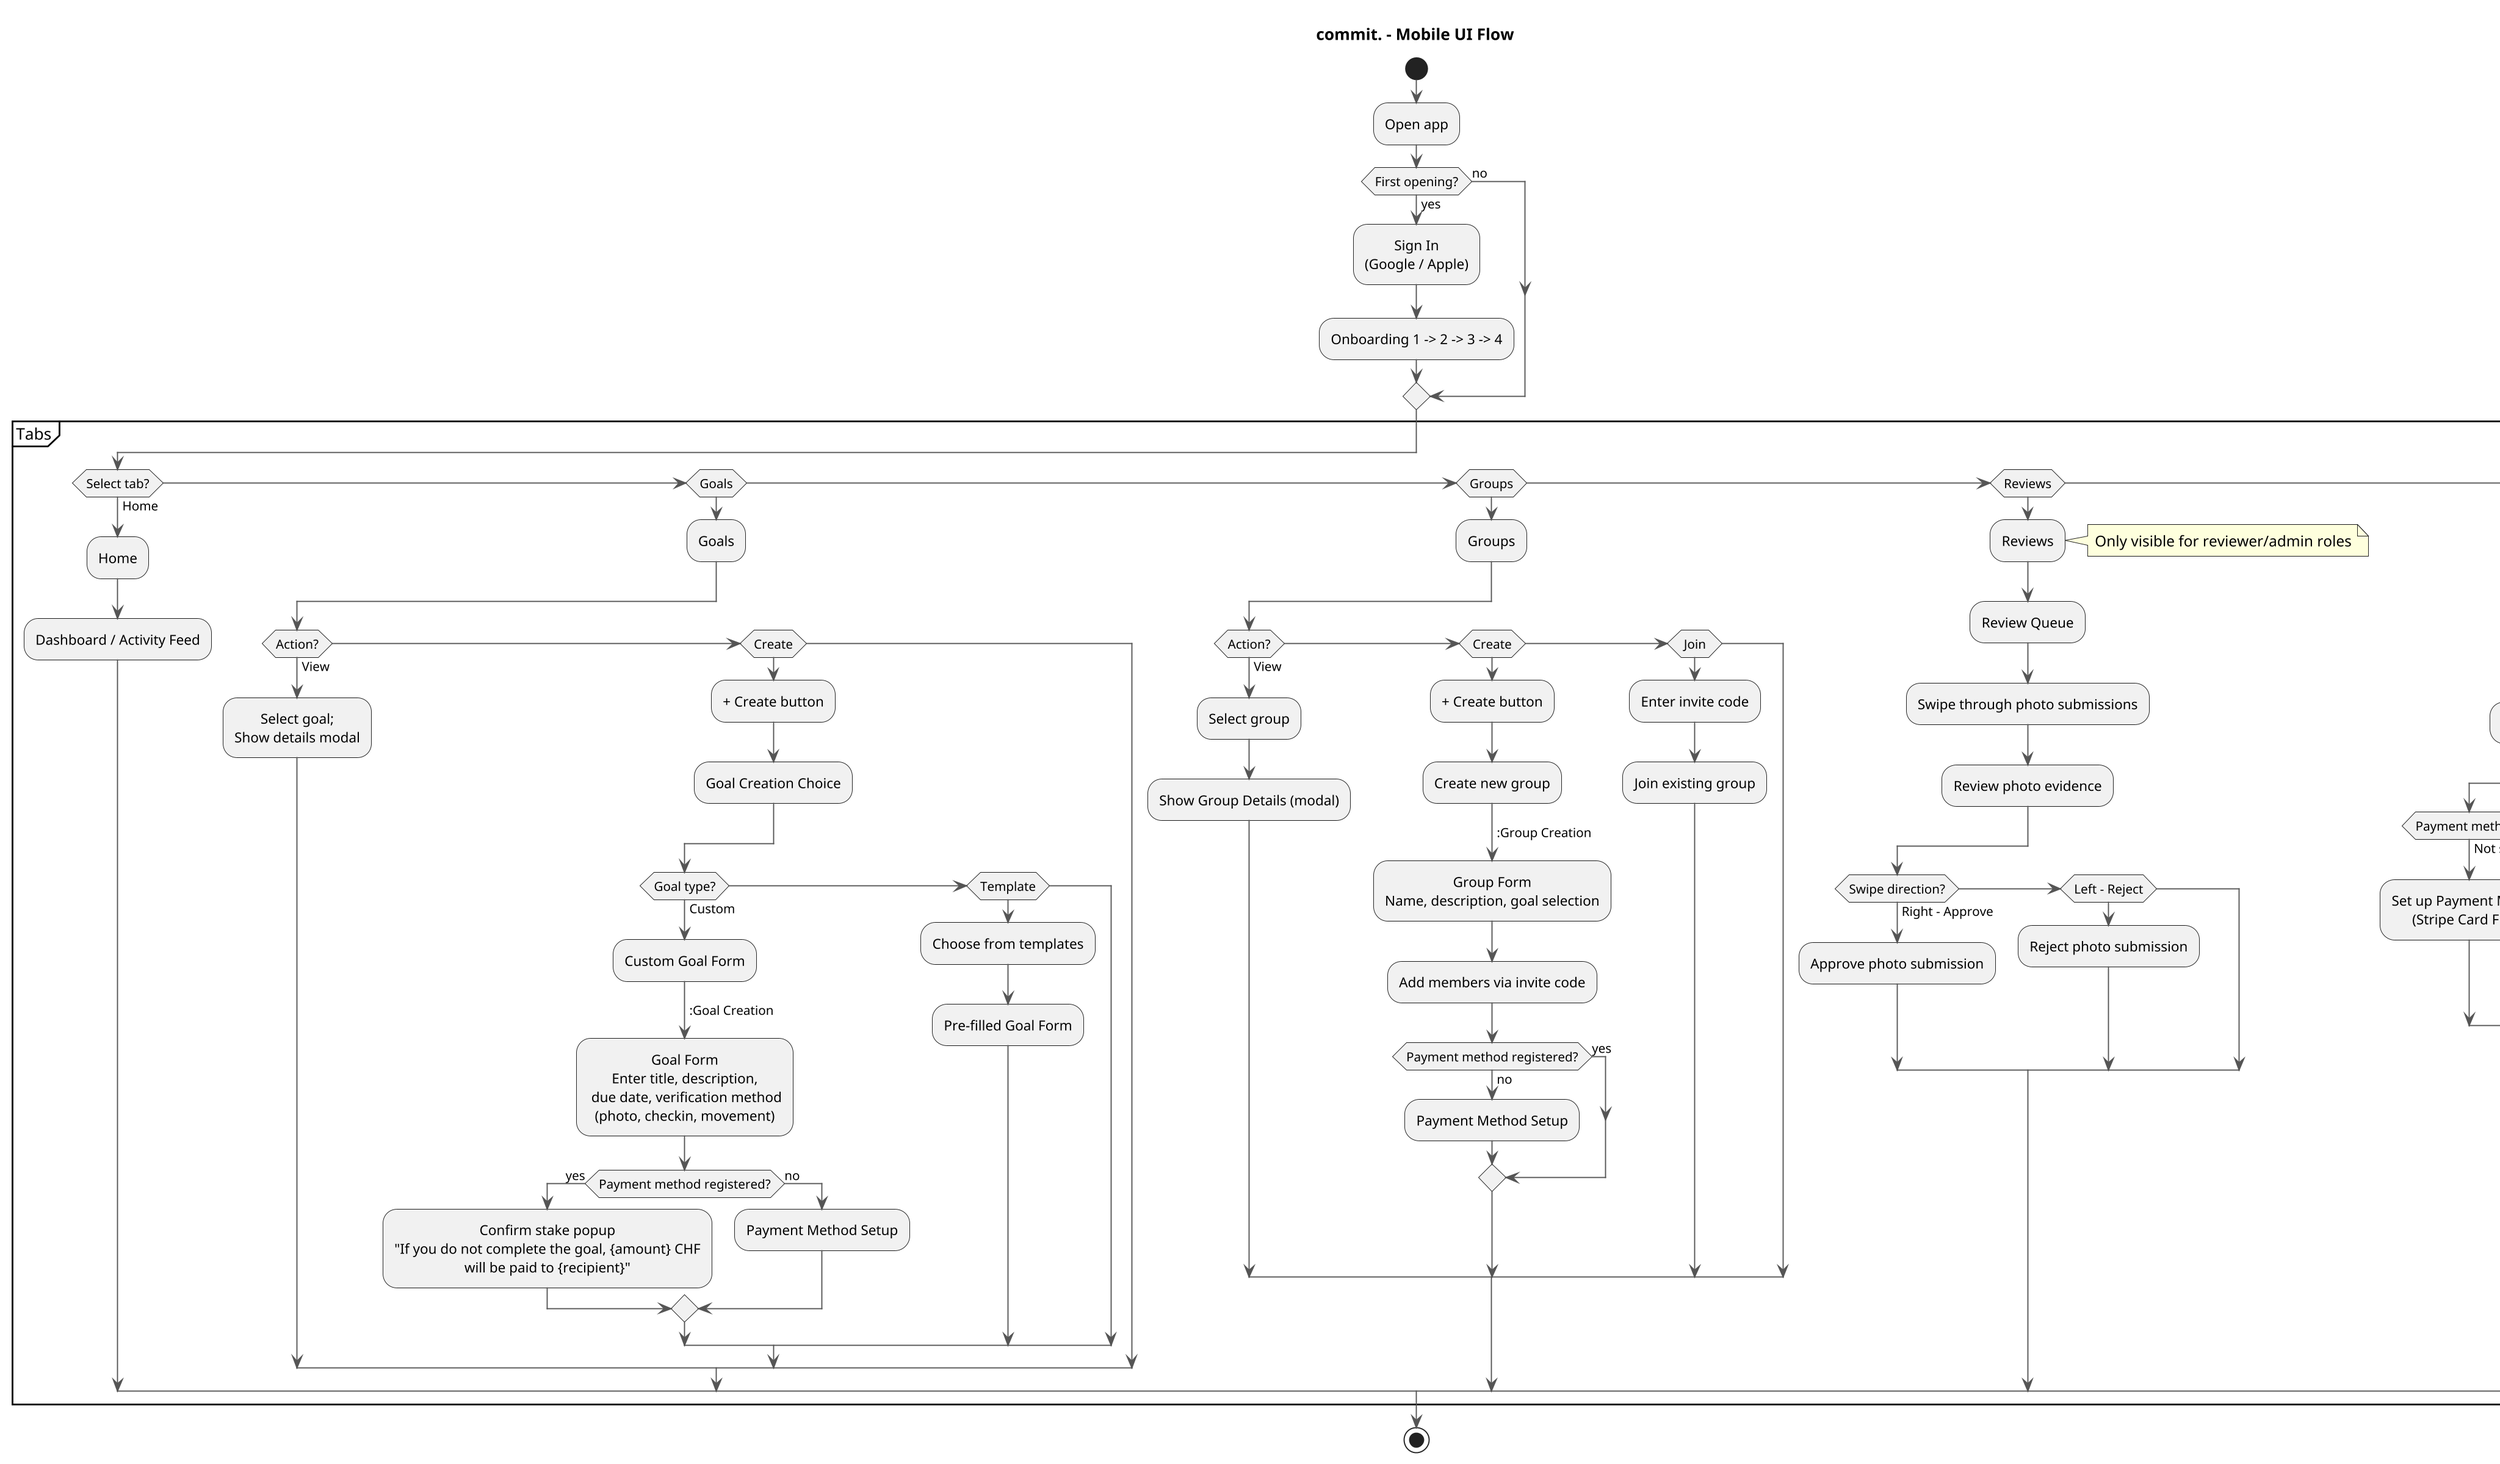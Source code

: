 @startuml ui-flow
title commit. - Mobile UI Flow

skinparam dpi 180
skinparam ArrowColor #555555
skinparam ArrowThickness 1
skinparam defaultTextAlignment center
skinparam shadowing false

start

:Open app;
if (First opening?) then (yes)
  :Sign In\n(Google / Apple);
  :Onboarding 1 -> 2 -> 3 -> 4;
else (no)
endif

partition "Tabs" {
  if (Select tab?) then (Home)
    :Home;
    :Dashboard / Activity Feed;
  elseif (Goals)
    :Goals;
    if (Action?) then (View)
      :Select goal;\nShow details modal;
    elseif (Create)
      :+ Create button;
      :Goal Creation Choice;
      if (Goal type?) then (Custom)
        :Custom Goal Form;
        -> :Goal Creation;
        :Goal Form\nEnter title, description,\n due date, verification method\n(photo, checkin, movement);
        if (Payment method registered?) then (yes)
          :Confirm stake popup\n"If you do not complete the goal, {amount} CHF\nwill be paid to {recipient}";
        else (no)
          :Payment Method Setup;
        endif
      elseif (Template)
        :Choose from templates;
        :Pre-filled Goal Form;
      endif
    endif
  elseif (Groups)
    :Groups;
    if (Action?) then (View)
      :Select group;
      :Show Group Details (modal);
    elseif (Create)
      :+ Create button;
      :Create new group;
      -> :Group Creation;
      :Group Form\nName, description, goal selection;
      :Add members via invite code;
      if (Payment method registered?) then (yes)
      else (no)
        :Payment Method Setup;
      endif
    elseif (Join)
      :Enter invite code;
      :Join existing group;
    endif
  elseif (Reviews)
    :Reviews;
    note right: Only visible for reviewer/admin roles
    :Review Queue;
    :Swipe through photo submissions;
    :Review photo evidence;
    if (Swipe direction?) then (Right - Approve)
      :Approve photo submission;
    elseif (Left - Reject)
      :Reject photo submission;
    endif
  elseif (Profile)
    :Profile;
    :View Account Info\n(Name, Email - read only);
    :Payment Method Management;
    if (Payment method?) then (Not set up)
      :Set up Payment Method\n(Stripe Card Field);
    elseif (Active)
      :Update Payment Method\n(Stripe Card Field);
    endif
  endif
}

note right
  Group joining requires invite code
  Payment integration via Stripe
  Multiple verification methods supported
end note

stop
@enduml
